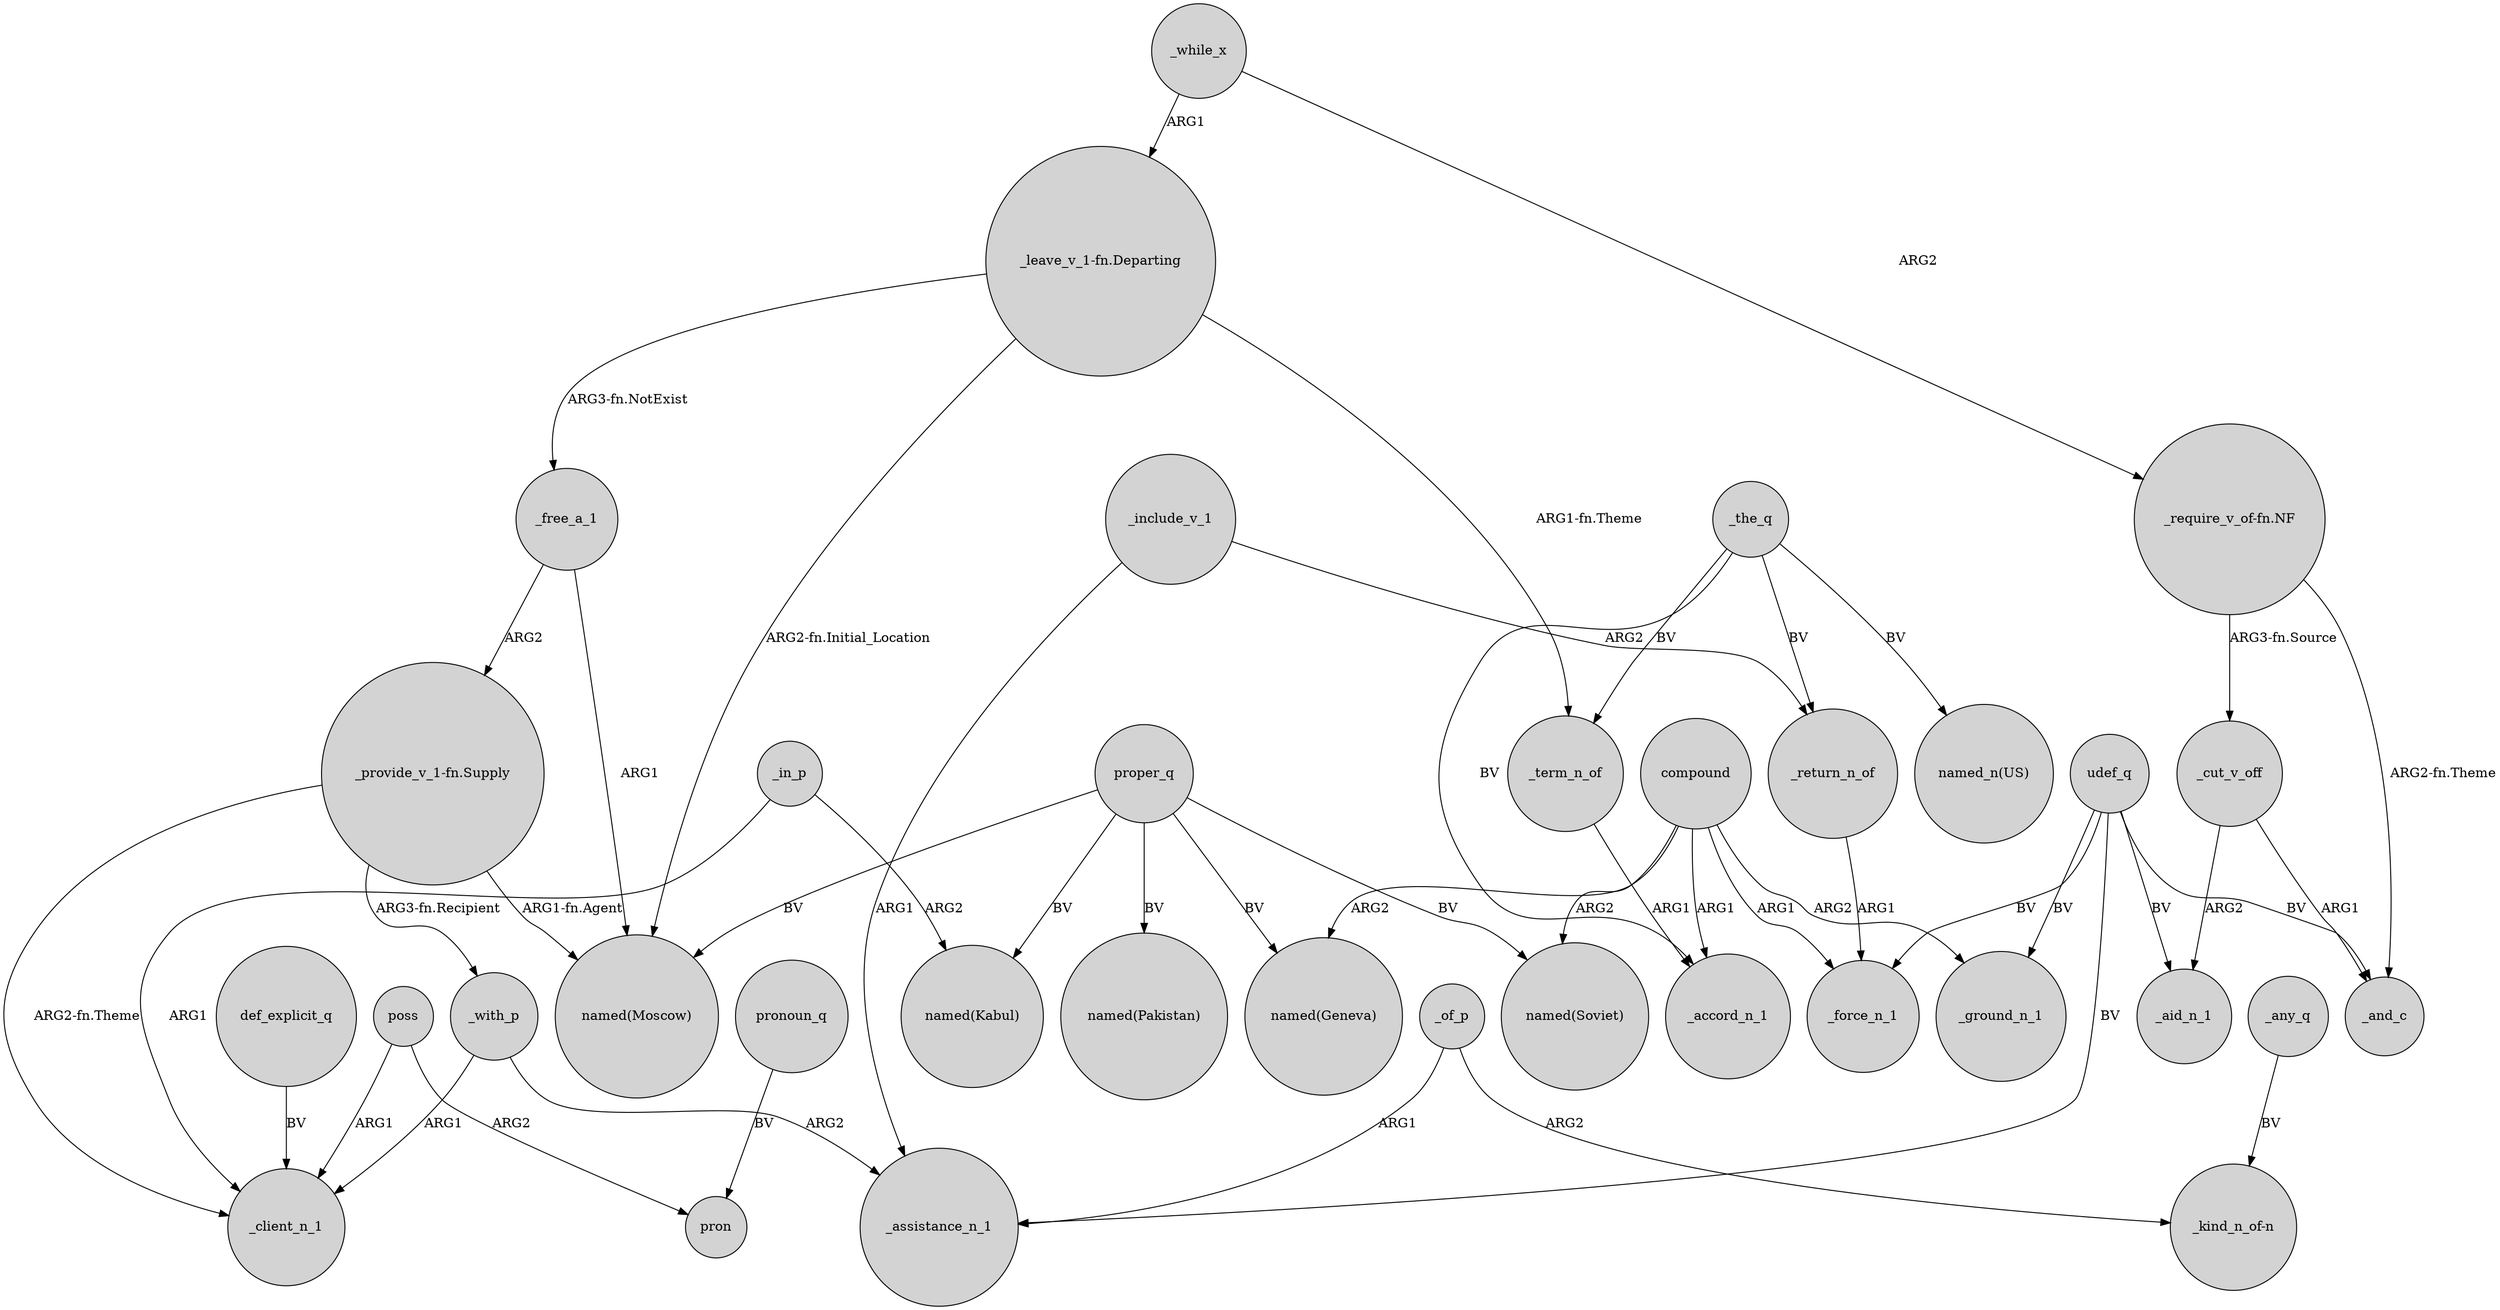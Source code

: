 digraph {
	node [shape=circle style=filled]
	_in_p -> "named(Kabul)" [label=ARG2]
	def_explicit_q -> _client_n_1 [label=BV]
	proper_q -> "named(Moscow)" [label=BV]
	compound -> _accord_n_1 [label=ARG1]
	"_leave_v_1-fn.Departing" -> "named(Moscow)" [label="ARG2-fn.Initial_Location"]
	_the_q -> _return_n_of [label=BV]
	udef_q -> _force_n_1 [label=BV]
	poss -> pron [label=ARG2]
	compound -> _ground_n_1 [label=ARG2]
	"_require_v_of-fn.NF" -> _and_c [label="ARG2-fn.Theme"]
	compound -> "named(Geneva)" [label=ARG2]
	"_require_v_of-fn.NF" -> _cut_v_off [label="ARG3-fn.Source"]
	compound -> _force_n_1 [label=ARG1]
	udef_q -> _ground_n_1 [label=BV]
	_with_p -> _assistance_n_1 [label=ARG2]
	_cut_v_off -> _aid_n_1 [label=ARG2]
	_free_a_1 -> "_provide_v_1-fn.Supply" [label=ARG2]
	_include_v_1 -> _assistance_n_1 [label=ARG1]
	_of_p -> _assistance_n_1 [label=ARG1]
	_return_n_of -> _force_n_1 [label=ARG1]
	"_provide_v_1-fn.Supply" -> "named(Moscow)" [label="ARG1-fn.Agent"]
	"_provide_v_1-fn.Supply" -> _with_p [label="ARG3-fn.Recipient"]
	_include_v_1 -> _return_n_of [label=ARG2]
	proper_q -> "named(Soviet)" [label=BV]
	_term_n_of -> _accord_n_1 [label=ARG1]
	_the_q -> "named_n(US)" [label=BV]
	"_leave_v_1-fn.Departing" -> _term_n_of [label="ARG1-fn.Theme"]
	_the_q -> _term_n_of [label=BV]
	pronoun_q -> pron [label=BV]
	"_provide_v_1-fn.Supply" -> _client_n_1 [label="ARG2-fn.Theme"]
	udef_q -> _assistance_n_1 [label=BV]
	"_leave_v_1-fn.Departing" -> _free_a_1 [label="ARG3-fn.NotExist"]
	_cut_v_off -> _and_c [label=ARG1]
	proper_q -> "named(Geneva)" [label=BV]
	_any_q -> "_kind_n_of-n" [label=BV]
	compound -> "named(Soviet)" [label=ARG2]
	_while_x -> "_leave_v_1-fn.Departing" [label=ARG1]
	_free_a_1 -> "named(Moscow)" [label=ARG1]
	udef_q -> _aid_n_1 [label=BV]
	_while_x -> "_require_v_of-fn.NF" [label=ARG2]
	proper_q -> "named(Pakistan)" [label=BV]
	_in_p -> _client_n_1 [label=ARG1]
	_the_q -> _accord_n_1 [label=BV]
	udef_q -> _and_c [label=BV]
	proper_q -> "named(Kabul)" [label=BV]
	_of_p -> "_kind_n_of-n" [label=ARG2]
	poss -> _client_n_1 [label=ARG1]
	_with_p -> _client_n_1 [label=ARG1]
}
